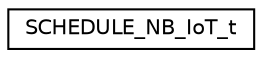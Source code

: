 digraph "Graphical Class Hierarchy"
{
 // LATEX_PDF_SIZE
  edge [fontname="Helvetica",fontsize="10",labelfontname="Helvetica",labelfontsize="10"];
  node [fontname="Helvetica",fontsize="10",shape=record];
  rankdir="LR";
  Node0 [label="SCHEDULE_NB_IoT_t",height=0.2,width=0.4,color="black", fillcolor="white", style="filled",URL="$structSCHEDULE__NB__IoT__t.html",tooltip=" "];
}
